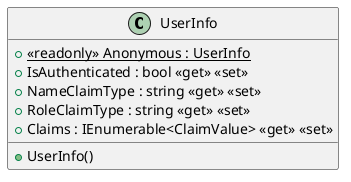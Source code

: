 @startuml UserInfo
class UserInfo  {
    + {static} <<readonly>> Anonymous : UserInfo
    + IsAuthenticated : bool <<get>> <<set>>
    + NameClaimType : string <<get>> <<set>>
    + RoleClaimType : string <<get>> <<set>>
    + Claims : IEnumerable<ClaimValue> <<get>> <<set>>
    + UserInfo()
}
@enduml